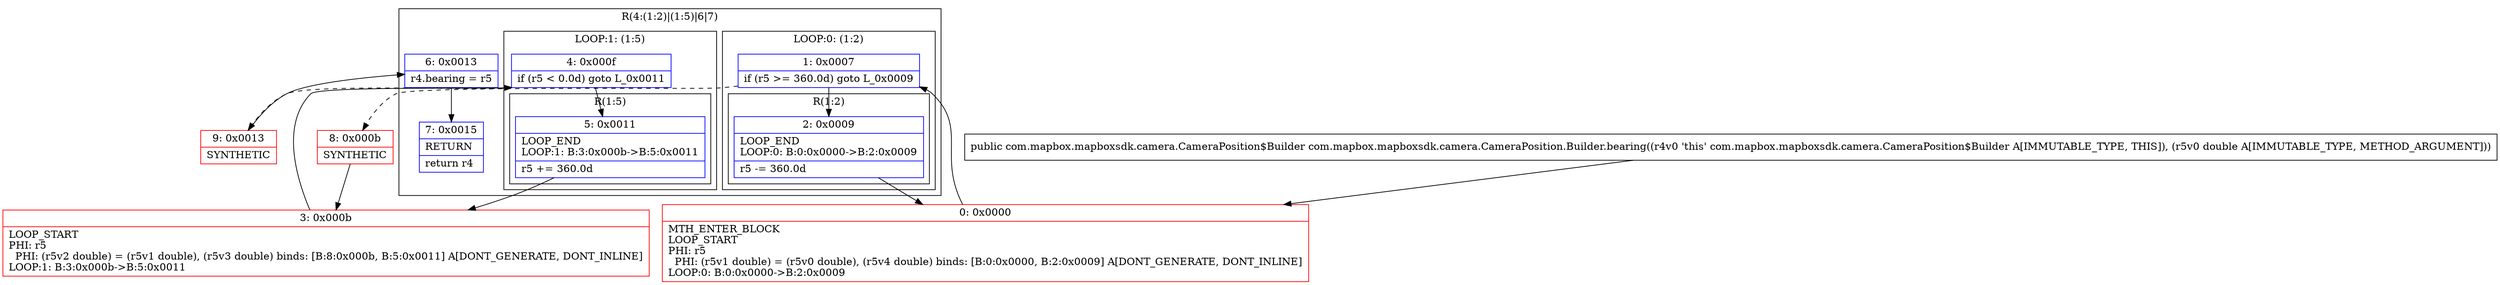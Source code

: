 digraph "CFG forcom.mapbox.mapboxsdk.camera.CameraPosition.Builder.bearing(D)Lcom\/mapbox\/mapboxsdk\/camera\/CameraPosition$Builder;" {
subgraph cluster_Region_1304207147 {
label = "R(4:(1:2)|(1:5)|6|7)";
node [shape=record,color=blue];
subgraph cluster_LoopRegion_1254427683 {
label = "LOOP:0: (1:2)";
node [shape=record,color=blue];
Node_1 [shape=record,label="{1\:\ 0x0007|if (r5 \>= 360.0d) goto L_0x0009\l}"];
subgraph cluster_Region_71242644 {
label = "R(1:2)";
node [shape=record,color=blue];
Node_2 [shape=record,label="{2\:\ 0x0009|LOOP_END\lLOOP:0: B:0:0x0000\-\>B:2:0x0009\l|r5 \-= 360.0d\l}"];
}
}
subgraph cluster_LoopRegion_1996726911 {
label = "LOOP:1: (1:5)";
node [shape=record,color=blue];
Node_4 [shape=record,label="{4\:\ 0x000f|if (r5 \< 0.0d) goto L_0x0011\l}"];
subgraph cluster_Region_1584344691 {
label = "R(1:5)";
node [shape=record,color=blue];
Node_5 [shape=record,label="{5\:\ 0x0011|LOOP_END\lLOOP:1: B:3:0x000b\-\>B:5:0x0011\l|r5 += 360.0d\l}"];
}
}
Node_6 [shape=record,label="{6\:\ 0x0013|r4.bearing = r5\l}"];
Node_7 [shape=record,label="{7\:\ 0x0015|RETURN\l|return r4\l}"];
}
Node_0 [shape=record,color=red,label="{0\:\ 0x0000|MTH_ENTER_BLOCK\lLOOP_START\lPHI: r5 \l  PHI: (r5v1 double) = (r5v0 double), (r5v4 double) binds: [B:0:0x0000, B:2:0x0009] A[DONT_GENERATE, DONT_INLINE]\lLOOP:0: B:0:0x0000\-\>B:2:0x0009\l}"];
Node_3 [shape=record,color=red,label="{3\:\ 0x000b|LOOP_START\lPHI: r5 \l  PHI: (r5v2 double) = (r5v1 double), (r5v3 double) binds: [B:8:0x000b, B:5:0x0011] A[DONT_GENERATE, DONT_INLINE]\lLOOP:1: B:3:0x000b\-\>B:5:0x0011\l}"];
Node_8 [shape=record,color=red,label="{8\:\ 0x000b|SYNTHETIC\l}"];
Node_9 [shape=record,color=red,label="{9\:\ 0x0013|SYNTHETIC\l}"];
MethodNode[shape=record,label="{public com.mapbox.mapboxsdk.camera.CameraPosition$Builder com.mapbox.mapboxsdk.camera.CameraPosition.Builder.bearing((r4v0 'this' com.mapbox.mapboxsdk.camera.CameraPosition$Builder A[IMMUTABLE_TYPE, THIS]), (r5v0 double A[IMMUTABLE_TYPE, METHOD_ARGUMENT])) }"];
MethodNode -> Node_0;
Node_1 -> Node_2;
Node_1 -> Node_8[style=dashed];
Node_2 -> Node_0;
Node_4 -> Node_5;
Node_4 -> Node_9[style=dashed];
Node_5 -> Node_3;
Node_6 -> Node_7;
Node_0 -> Node_1;
Node_3 -> Node_4;
Node_8 -> Node_3;
Node_9 -> Node_6;
}


